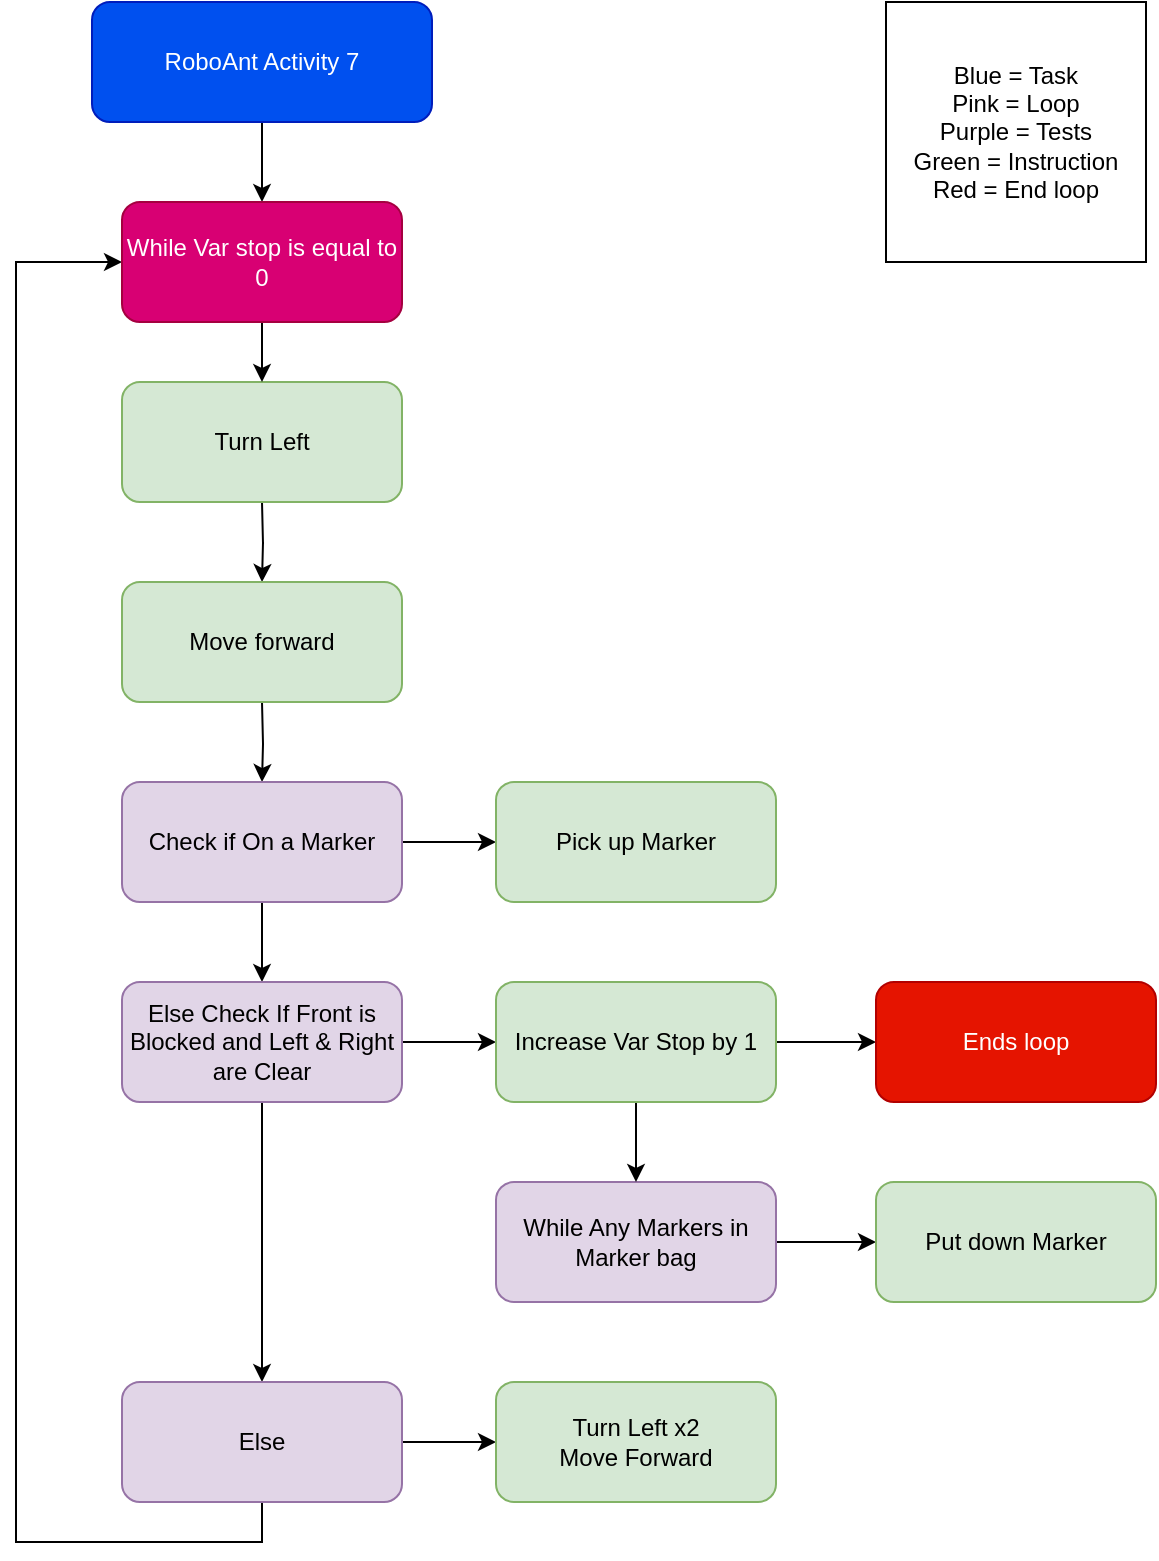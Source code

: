 <mxfile version="16.5.1" type="device"><diagram name="Page-1" id="WnScMqxDC2TG9SH_XLIr"><mxGraphModel dx="766" dy="865" grid="1" gridSize="10" guides="1" tooltips="1" connect="1" arrows="1" fold="1" page="1" pageScale="1" pageWidth="827" pageHeight="1169" math="0" shadow="0"><root><mxCell id="0"/><mxCell id="1" parent="0"/><mxCell id="Bpj2KO2ugKi45Lf0C3ef-32" style="edgeStyle=orthogonalEdgeStyle;rounded=0;orthogonalLoop=1;jettySize=auto;html=1;exitX=0.5;exitY=1;exitDx=0;exitDy=0;" parent="1" source="Bpj2KO2ugKi45Lf0C3ef-1" target="Bpj2KO2ugKi45Lf0C3ef-31" edge="1"><mxGeometry relative="1" as="geometry"/></mxCell><mxCell id="Bpj2KO2ugKi45Lf0C3ef-1" value="RoboAnt Activity 7" style="rounded=1;whiteSpace=wrap;html=1;fillColor=#0050ef;strokeColor=#001DBC;fontColor=#ffffff;" parent="1" vertex="1"><mxGeometry x="188" y="30" width="170" height="60" as="geometry"/></mxCell><mxCell id="Bpj2KO2ugKi45Lf0C3ef-13" style="edgeStyle=orthogonalEdgeStyle;rounded=0;orthogonalLoop=1;jettySize=auto;html=1;exitX=0.5;exitY=1;exitDx=0;exitDy=0;strokeColor=#000000;fillColor=#e1d5e7;" parent="1" edge="1"><mxGeometry relative="1" as="geometry"><mxPoint x="273" y="280" as="sourcePoint"/><mxPoint x="273" y="320" as="targetPoint"/></mxGeometry></mxCell><mxCell id="Bpj2KO2ugKi45Lf0C3ef-15" style="edgeStyle=orthogonalEdgeStyle;rounded=0;orthogonalLoop=1;jettySize=auto;html=1;exitX=0.5;exitY=1;exitDx=0;exitDy=0;entryX=0.5;entryY=0;entryDx=0;entryDy=0;strokeColor=#000000;fillColor=#e1d5e7;" parent="1" target="Bpj2KO2ugKi45Lf0C3ef-11" edge="1"><mxGeometry relative="1" as="geometry"><mxPoint x="273" y="380" as="sourcePoint"/></mxGeometry></mxCell><mxCell id="Bpj2KO2ugKi45Lf0C3ef-7" value="Turn Left" style="rounded=1;whiteSpace=wrap;html=1;fillColor=#d5e8d4;strokeColor=#82b366;" parent="1" vertex="1"><mxGeometry x="203" y="220" width="140" height="60" as="geometry"/></mxCell><mxCell id="Bpj2KO2ugKi45Lf0C3ef-9" value="Move forward" style="rounded=1;whiteSpace=wrap;html=1;fillColor=#d5e8d4;strokeColor=#82b366;" parent="1" vertex="1"><mxGeometry x="203" y="320" width="140" height="60" as="geometry"/></mxCell><mxCell id="Bpj2KO2ugKi45Lf0C3ef-19" style="edgeStyle=orthogonalEdgeStyle;rounded=0;orthogonalLoop=1;jettySize=auto;html=1;exitX=1;exitY=0.5;exitDx=0;exitDy=0;entryX=0;entryY=0.5;entryDx=0;entryDy=0;" parent="1" source="Bpj2KO2ugKi45Lf0C3ef-11" target="Bpj2KO2ugKi45Lf0C3ef-12" edge="1"><mxGeometry relative="1" as="geometry"/></mxCell><mxCell id="Bpj2KO2ugKi45Lf0C3ef-25" style="edgeStyle=orthogonalEdgeStyle;rounded=0;orthogonalLoop=1;jettySize=auto;html=1;exitX=0.5;exitY=1;exitDx=0;exitDy=0;entryX=0.5;entryY=0;entryDx=0;entryDy=0;strokeColor=#000000;fillColor=#e1d5e7;" parent="1" source="Bpj2KO2ugKi45Lf0C3ef-11" target="Bpj2KO2ugKi45Lf0C3ef-17" edge="1"><mxGeometry relative="1" as="geometry"/></mxCell><mxCell id="Bpj2KO2ugKi45Lf0C3ef-11" value="Check if On a Marker" style="rounded=1;whiteSpace=wrap;html=1;fillColor=#e1d5e7;strokeColor=#9673a6;" parent="1" vertex="1"><mxGeometry x="203" y="420" width="140" height="60" as="geometry"/></mxCell><mxCell id="Bpj2KO2ugKi45Lf0C3ef-36" style="edgeStyle=orthogonalEdgeStyle;rounded=0;orthogonalLoop=1;jettySize=auto;html=1;exitX=1;exitY=0.5;exitDx=0;exitDy=0;entryX=0;entryY=0.5;entryDx=0;entryDy=0;" parent="1" source="Bpj2KO2ugKi45Lf0C3ef-20" target="Bpj2KO2ugKi45Lf0C3ef-35" edge="1"><mxGeometry relative="1" as="geometry"/></mxCell><mxCell id="Bpj2KO2ugKi45Lf0C3ef-12" value="Pick up Marker" style="rounded=1;whiteSpace=wrap;html=1;fillColor=#d5e8d4;strokeColor=#82b366;" parent="1" vertex="1"><mxGeometry x="390" y="420" width="140" height="60" as="geometry"/></mxCell><mxCell id="Bpj2KO2ugKi45Lf0C3ef-26" style="edgeStyle=orthogonalEdgeStyle;rounded=0;orthogonalLoop=1;jettySize=auto;html=1;exitX=1;exitY=0.5;exitDx=0;exitDy=0;" parent="1" source="Bpj2KO2ugKi45Lf0C3ef-17" target="Bpj2KO2ugKi45Lf0C3ef-20" edge="1"><mxGeometry relative="1" as="geometry"/></mxCell><mxCell id="Bpj2KO2ugKi45Lf0C3ef-27" style="edgeStyle=orthogonalEdgeStyle;rounded=0;orthogonalLoop=1;jettySize=auto;html=1;exitX=0.5;exitY=1;exitDx=0;exitDy=0;entryX=0.5;entryY=0;entryDx=0;entryDy=0;strokeColor=#000000;fillColor=#e1d5e7;" parent="1" source="Bpj2KO2ugKi45Lf0C3ef-17" target="Bpj2KO2ugKi45Lf0C3ef-22" edge="1"><mxGeometry relative="1" as="geometry"/></mxCell><mxCell id="Bpj2KO2ugKi45Lf0C3ef-17" value="Else Check If Front is Blocked and Left &amp;amp; Right are Clear" style="rounded=1;whiteSpace=wrap;html=1;fillColor=#e1d5e7;strokeColor=#9673a6;" parent="1" vertex="1"><mxGeometry x="203" y="520" width="140" height="60" as="geometry"/></mxCell><mxCell id="O9Jeh9ApZQc4-R_dgWa4-4" style="edgeStyle=orthogonalEdgeStyle;rounded=0;orthogonalLoop=1;jettySize=auto;html=1;strokeColor=#000000;" edge="1" parent="1" source="Bpj2KO2ugKi45Lf0C3ef-18" target="O9Jeh9ApZQc4-R_dgWa4-2"><mxGeometry relative="1" as="geometry"/></mxCell><mxCell id="Bpj2KO2ugKi45Lf0C3ef-18" value="While Any Markers in Marker bag" style="rounded=1;whiteSpace=wrap;html=1;fillColor=#e1d5e7;strokeColor=#9673a6;" parent="1" vertex="1"><mxGeometry x="390" y="620" width="140" height="60" as="geometry"/></mxCell><mxCell id="O9Jeh9ApZQc4-R_dgWa4-3" style="edgeStyle=orthogonalEdgeStyle;rounded=0;orthogonalLoop=1;jettySize=auto;html=1;exitX=0.5;exitY=1;exitDx=0;exitDy=0;entryX=0.5;entryY=0;entryDx=0;entryDy=0;strokeColor=#000000;" edge="1" parent="1" source="Bpj2KO2ugKi45Lf0C3ef-20" target="Bpj2KO2ugKi45Lf0C3ef-18"><mxGeometry relative="1" as="geometry"/></mxCell><mxCell id="Bpj2KO2ugKi45Lf0C3ef-20" value="Increase Var Stop by 1" style="rounded=1;whiteSpace=wrap;html=1;fillColor=#d5e8d4;strokeColor=#82b366;" parent="1" vertex="1"><mxGeometry x="390" y="520" width="140" height="60" as="geometry"/></mxCell><mxCell id="Bpj2KO2ugKi45Lf0C3ef-30" style="edgeStyle=orthogonalEdgeStyle;rounded=0;orthogonalLoop=1;jettySize=auto;html=1;exitX=1;exitY=0.5;exitDx=0;exitDy=0;entryX=0;entryY=0.5;entryDx=0;entryDy=0;" parent="1" source="Bpj2KO2ugKi45Lf0C3ef-22" target="Bpj2KO2ugKi45Lf0C3ef-23" edge="1"><mxGeometry relative="1" as="geometry"/></mxCell><mxCell id="Bpj2KO2ugKi45Lf0C3ef-34" style="edgeStyle=orthogonalEdgeStyle;rounded=0;orthogonalLoop=1;jettySize=auto;html=1;exitX=0.5;exitY=1;exitDx=0;exitDy=0;entryX=0;entryY=0.5;entryDx=0;entryDy=0;" parent="1" source="Bpj2KO2ugKi45Lf0C3ef-22" target="Bpj2KO2ugKi45Lf0C3ef-31" edge="1"><mxGeometry relative="1" as="geometry"><Array as="points"><mxPoint x="273" y="800"/><mxPoint x="150" y="800"/><mxPoint x="150" y="160"/></Array></mxGeometry></mxCell><mxCell id="Bpj2KO2ugKi45Lf0C3ef-22" value="Else" style="rounded=1;whiteSpace=wrap;html=1;fillColor=#e1d5e7;strokeColor=#9673a6;" parent="1" vertex="1"><mxGeometry x="203" y="720" width="140" height="60" as="geometry"/></mxCell><mxCell id="Bpj2KO2ugKi45Lf0C3ef-23" value="Turn Left x2&lt;br&gt;Move Forward" style="rounded=1;whiteSpace=wrap;html=1;fillColor=#d5e8d4;strokeColor=#82b366;" parent="1" vertex="1"><mxGeometry x="390" y="720" width="140" height="60" as="geometry"/></mxCell><mxCell id="Bpj2KO2ugKi45Lf0C3ef-33" style="edgeStyle=orthogonalEdgeStyle;rounded=0;orthogonalLoop=1;jettySize=auto;html=1;exitX=0.5;exitY=1;exitDx=0;exitDy=0;entryX=0.5;entryY=0;entryDx=0;entryDy=0;strokeColor=#000000;fillColor=#e1d5e7;" parent="1" source="Bpj2KO2ugKi45Lf0C3ef-31" edge="1"><mxGeometry relative="1" as="geometry"><mxPoint x="273" y="220" as="targetPoint"/></mxGeometry></mxCell><mxCell id="Bpj2KO2ugKi45Lf0C3ef-31" value="While Var stop is equal to 0" style="rounded=1;whiteSpace=wrap;html=1;fillColor=#d80073;strokeColor=#A50040;fontColor=#ffffff;" parent="1" vertex="1"><mxGeometry x="203" y="130" width="140" height="60" as="geometry"/></mxCell><mxCell id="Bpj2KO2ugKi45Lf0C3ef-35" value="Ends loop" style="rounded=1;whiteSpace=wrap;html=1;fillColor=#e51400;strokeColor=#B20000;fontColor=#ffffff;" parent="1" vertex="1"><mxGeometry x="580" y="520" width="140" height="60" as="geometry"/></mxCell><mxCell id="Bpj2KO2ugKi45Lf0C3ef-37" value="Blue = Task&lt;br&gt;Pink = Loop&lt;br&gt;Purple = Tests&lt;br&gt;Green = Instruction&lt;br&gt;Red = End loop" style="whiteSpace=wrap;html=1;strokeColor=default;aspect=fixed;" parent="1" vertex="1"><mxGeometry x="585" y="30" width="130" height="130" as="geometry"/></mxCell><mxCell id="O9Jeh9ApZQc4-R_dgWa4-2" value="Put down Marker" style="rounded=1;whiteSpace=wrap;html=1;fillColor=#d5e8d4;strokeColor=#82b366;" vertex="1" parent="1"><mxGeometry x="580" y="620" width="140" height="60" as="geometry"/></mxCell></root></mxGraphModel></diagram></mxfile>